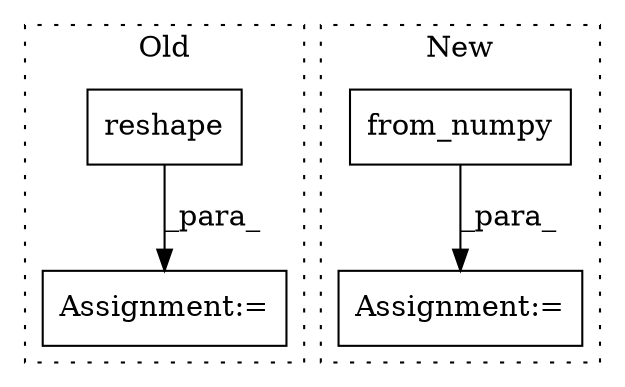 digraph G {
subgraph cluster0 {
1 [label="reshape" a="32" s="1927,1956" l="8,1" shape="box"];
4 [label="Assignment:=" a="7" s="2035" l="1" shape="box"];
label = "Old";
style="dotted";
}
subgraph cluster1 {
2 [label="from_numpy" a="32" s="2350,2375" l="11,1" shape="box"];
3 [label="Assignment:=" a="7" s="2341" l="1" shape="box"];
label = "New";
style="dotted";
}
1 -> 4 [label="_para_"];
2 -> 3 [label="_para_"];
}